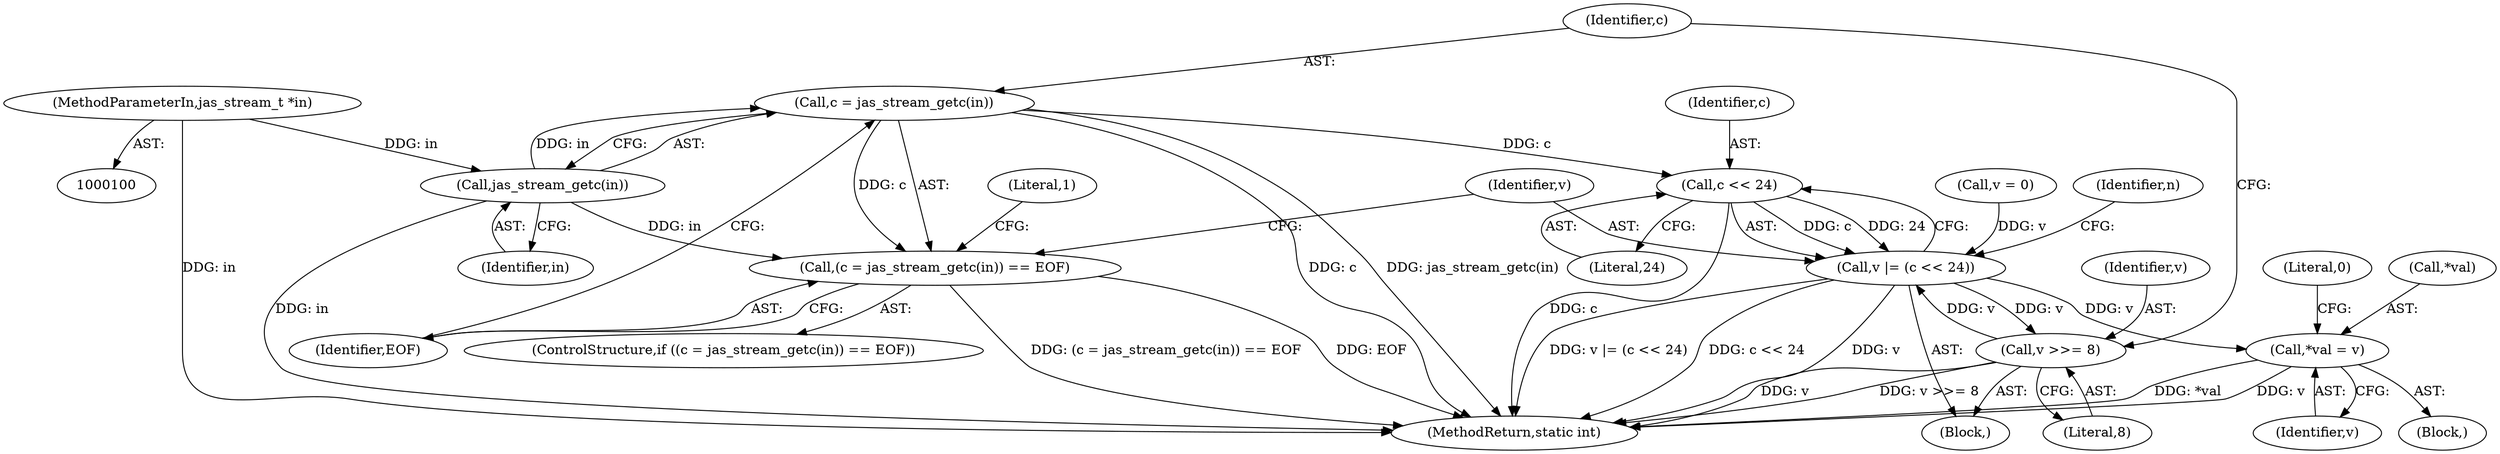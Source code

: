 digraph "1_jasper_8f62b4761711d036fd8964df256b938c809b7fca_1@API" {
"1000118" [label="(Call,c = jas_stream_getc(in))"];
"1000120" [label="(Call,jas_stream_getc(in))"];
"1000101" [label="(MethodParameterIn,jas_stream_t *in)"];
"1000117" [label="(Call,(c = jas_stream_getc(in)) == EOF)"];
"1000129" [label="(Call,c << 24)"];
"1000127" [label="(Call,v |= (c << 24))"];
"1000139" [label="(Call,v >>= 8)"];
"1000145" [label="(Call,*val = v)"];
"1000119" [label="(Identifier,c)"];
"1000135" [label="(Identifier,n)"];
"1000150" [label="(Literal,0)"];
"1000129" [label="(Call,c << 24)"];
"1000128" [label="(Identifier,v)"];
"1000116" [label="(ControlStructure,if ((c = jas_stream_getc(in)) == EOF))"];
"1000146" [label="(Call,*val)"];
"1000115" [label="(Block,)"];
"1000127" [label="(Call,v |= (c << 24))"];
"1000122" [label="(Identifier,EOF)"];
"1000130" [label="(Identifier,c)"];
"1000148" [label="(Identifier,v)"];
"1000140" [label="(Identifier,v)"];
"1000131" [label="(Literal,24)"];
"1000121" [label="(Identifier,in)"];
"1000141" [label="(Literal,8)"];
"1000112" [label="(Call,v = 0)"];
"1000151" [label="(MethodReturn,static int)"];
"1000126" [label="(Literal,1)"];
"1000145" [label="(Call,*val = v)"];
"1000101" [label="(MethodParameterIn,jas_stream_t *in)"];
"1000139" [label="(Call,v >>= 8)"];
"1000120" [label="(Call,jas_stream_getc(in))"];
"1000118" [label="(Call,c = jas_stream_getc(in))"];
"1000144" [label="(Block,)"];
"1000117" [label="(Call,(c = jas_stream_getc(in)) == EOF)"];
"1000118" -> "1000117"  [label="AST: "];
"1000118" -> "1000120"  [label="CFG: "];
"1000119" -> "1000118"  [label="AST: "];
"1000120" -> "1000118"  [label="AST: "];
"1000122" -> "1000118"  [label="CFG: "];
"1000118" -> "1000151"  [label="DDG: c"];
"1000118" -> "1000151"  [label="DDG: jas_stream_getc(in)"];
"1000118" -> "1000117"  [label="DDG: c"];
"1000120" -> "1000118"  [label="DDG: in"];
"1000118" -> "1000129"  [label="DDG: c"];
"1000120" -> "1000121"  [label="CFG: "];
"1000121" -> "1000120"  [label="AST: "];
"1000120" -> "1000151"  [label="DDG: in"];
"1000120" -> "1000117"  [label="DDG: in"];
"1000101" -> "1000120"  [label="DDG: in"];
"1000101" -> "1000100"  [label="AST: "];
"1000101" -> "1000151"  [label="DDG: in"];
"1000117" -> "1000116"  [label="AST: "];
"1000117" -> "1000122"  [label="CFG: "];
"1000122" -> "1000117"  [label="AST: "];
"1000126" -> "1000117"  [label="CFG: "];
"1000128" -> "1000117"  [label="CFG: "];
"1000117" -> "1000151"  [label="DDG: (c = jas_stream_getc(in)) == EOF"];
"1000117" -> "1000151"  [label="DDG: EOF"];
"1000129" -> "1000127"  [label="AST: "];
"1000129" -> "1000131"  [label="CFG: "];
"1000130" -> "1000129"  [label="AST: "];
"1000131" -> "1000129"  [label="AST: "];
"1000127" -> "1000129"  [label="CFG: "];
"1000129" -> "1000151"  [label="DDG: c"];
"1000129" -> "1000127"  [label="DDG: c"];
"1000129" -> "1000127"  [label="DDG: 24"];
"1000127" -> "1000115"  [label="AST: "];
"1000128" -> "1000127"  [label="AST: "];
"1000135" -> "1000127"  [label="CFG: "];
"1000127" -> "1000151"  [label="DDG: v |= (c << 24)"];
"1000127" -> "1000151"  [label="DDG: v"];
"1000127" -> "1000151"  [label="DDG: c << 24"];
"1000139" -> "1000127"  [label="DDG: v"];
"1000112" -> "1000127"  [label="DDG: v"];
"1000127" -> "1000139"  [label="DDG: v"];
"1000127" -> "1000145"  [label="DDG: v"];
"1000139" -> "1000115"  [label="AST: "];
"1000139" -> "1000141"  [label="CFG: "];
"1000140" -> "1000139"  [label="AST: "];
"1000141" -> "1000139"  [label="AST: "];
"1000119" -> "1000139"  [label="CFG: "];
"1000139" -> "1000151"  [label="DDG: v >>= 8"];
"1000139" -> "1000151"  [label="DDG: v"];
"1000145" -> "1000144"  [label="AST: "];
"1000145" -> "1000148"  [label="CFG: "];
"1000146" -> "1000145"  [label="AST: "];
"1000148" -> "1000145"  [label="AST: "];
"1000150" -> "1000145"  [label="CFG: "];
"1000145" -> "1000151"  [label="DDG: v"];
"1000145" -> "1000151"  [label="DDG: *val"];
}

